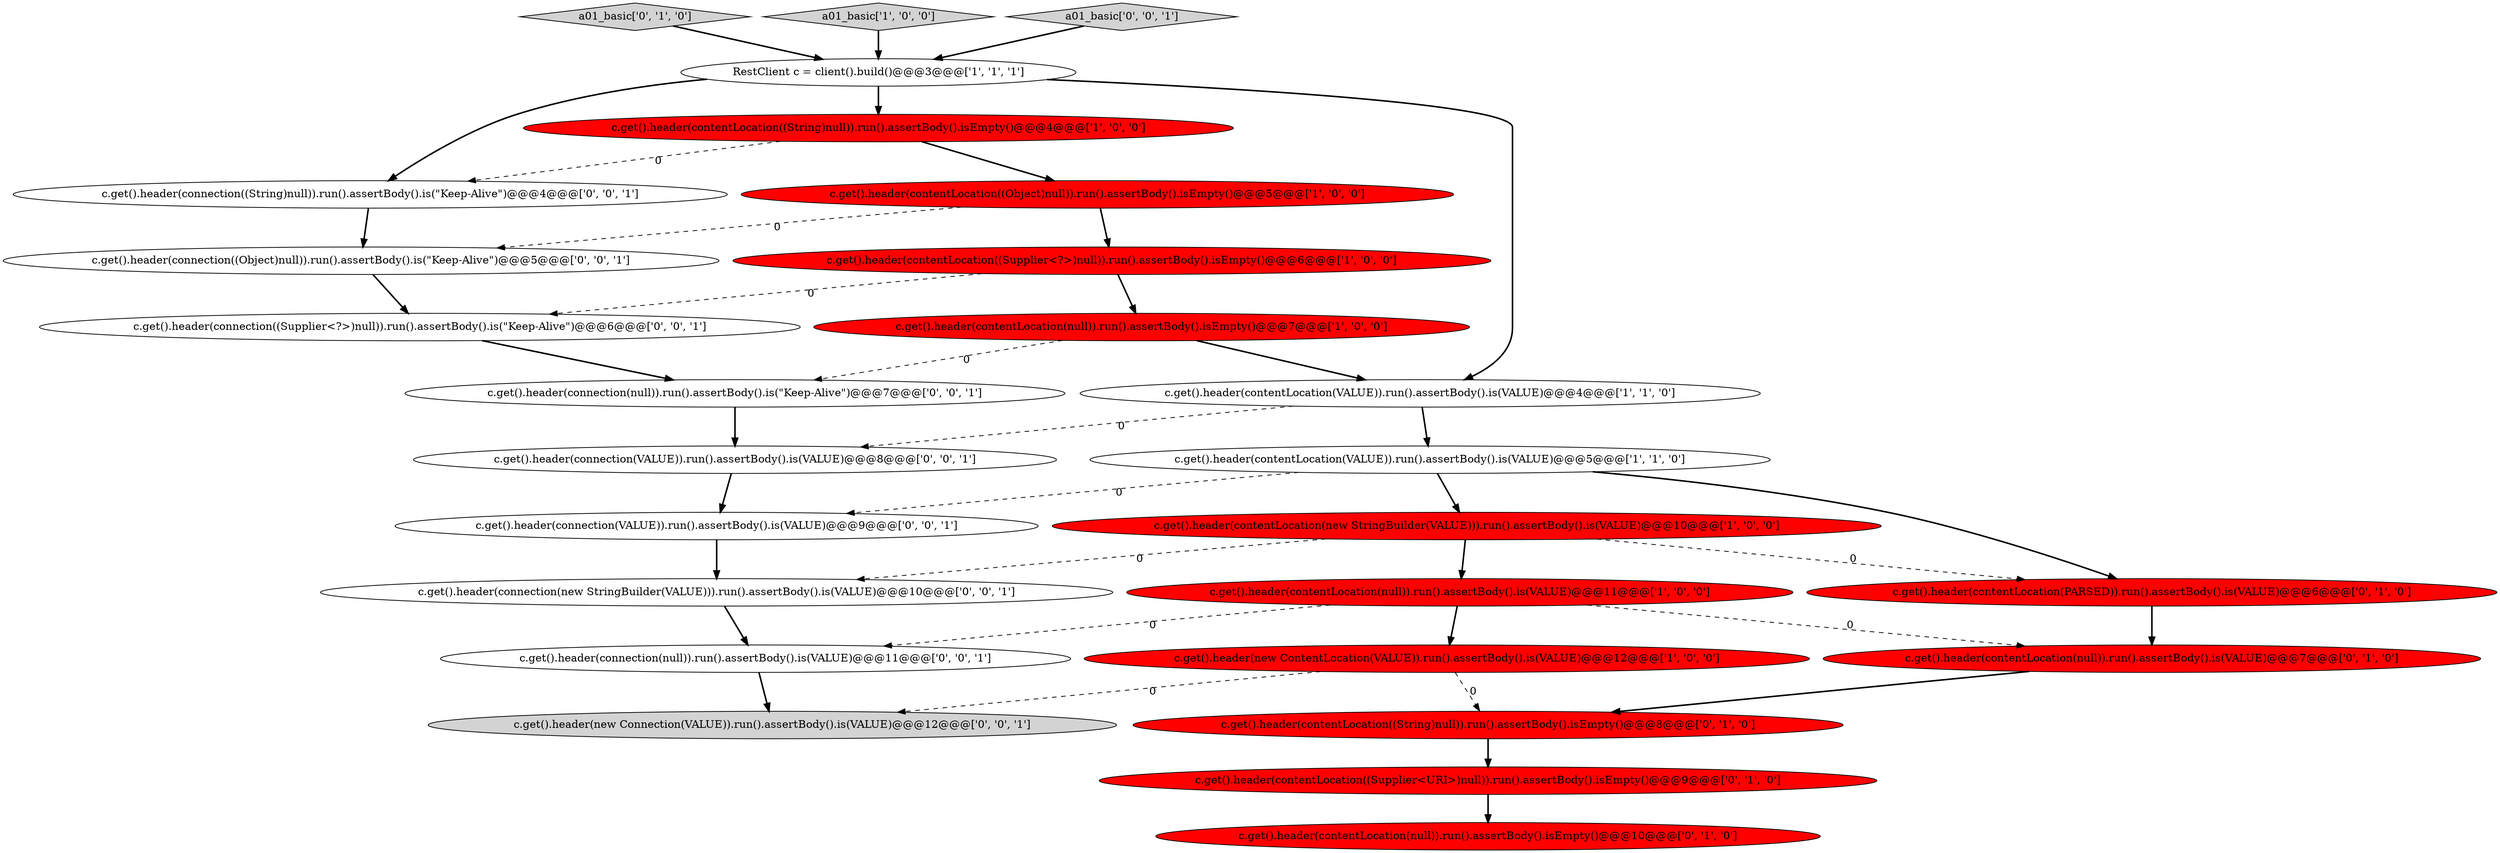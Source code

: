 digraph {
11 [style = filled, label = "a01_basic['0', '1', '0']", fillcolor = lightgray, shape = diamond image = "AAA0AAABBB2BBB"];
13 [style = filled, label = "c.get().header(contentLocation((String)null)).run().assertBody().isEmpty()@@@8@@@['0', '1', '0']", fillcolor = red, shape = ellipse image = "AAA1AAABBB2BBB"];
18 [style = filled, label = "c.get().header(connection(VALUE)).run().assertBody().is(VALUE)@@@9@@@['0', '0', '1']", fillcolor = white, shape = ellipse image = "AAA0AAABBB3BBB"];
12 [style = filled, label = "c.get().header(contentLocation(null)).run().assertBody().is(VALUE)@@@7@@@['0', '1', '0']", fillcolor = red, shape = ellipse image = "AAA1AAABBB2BBB"];
3 [style = filled, label = "c.get().header(contentLocation(new StringBuilder(VALUE))).run().assertBody().is(VALUE)@@@10@@@['1', '0', '0']", fillcolor = red, shape = ellipse image = "AAA1AAABBB1BBB"];
17 [style = filled, label = "c.get().header(connection((String)null)).run().assertBody().is(\"Keep-Alive\")@@@4@@@['0', '0', '1']", fillcolor = white, shape = ellipse image = "AAA0AAABBB3BBB"];
25 [style = filled, label = "c.get().header(connection(null)).run().assertBody().is(\"Keep-Alive\")@@@7@@@['0', '0', '1']", fillcolor = white, shape = ellipse image = "AAA0AAABBB3BBB"];
14 [style = filled, label = "c.get().header(contentLocation(PARSED)).run().assertBody().is(VALUE)@@@6@@@['0', '1', '0']", fillcolor = red, shape = ellipse image = "AAA1AAABBB2BBB"];
7 [style = filled, label = "c.get().header(contentLocation((String)null)).run().assertBody().isEmpty()@@@4@@@['1', '0', '0']", fillcolor = red, shape = ellipse image = "AAA1AAABBB1BBB"];
24 [style = filled, label = "c.get().header(connection(VALUE)).run().assertBody().is(VALUE)@@@8@@@['0', '0', '1']", fillcolor = white, shape = ellipse image = "AAA0AAABBB3BBB"];
6 [style = filled, label = "RestClient c = client().build()@@@3@@@['1', '1', '1']", fillcolor = white, shape = ellipse image = "AAA0AAABBB1BBB"];
4 [style = filled, label = "c.get().header(new ContentLocation(VALUE)).run().assertBody().is(VALUE)@@@12@@@['1', '0', '0']", fillcolor = red, shape = ellipse image = "AAA1AAABBB1BBB"];
15 [style = filled, label = "c.get().header(contentLocation((Supplier<URI>)null)).run().assertBody().isEmpty()@@@9@@@['0', '1', '0']", fillcolor = red, shape = ellipse image = "AAA1AAABBB2BBB"];
20 [style = filled, label = "c.get().header(new Connection(VALUE)).run().assertBody().is(VALUE)@@@12@@@['0', '0', '1']", fillcolor = lightgray, shape = ellipse image = "AAA0AAABBB3BBB"];
21 [style = filled, label = "c.get().header(connection(new StringBuilder(VALUE))).run().assertBody().is(VALUE)@@@10@@@['0', '0', '1']", fillcolor = white, shape = ellipse image = "AAA0AAABBB3BBB"];
2 [style = filled, label = "a01_basic['1', '0', '0']", fillcolor = lightgray, shape = diamond image = "AAA0AAABBB1BBB"];
10 [style = filled, label = "c.get().header(contentLocation((Object)null)).run().assertBody().isEmpty()@@@5@@@['1', '0', '0']", fillcolor = red, shape = ellipse image = "AAA1AAABBB1BBB"];
23 [style = filled, label = "a01_basic['0', '0', '1']", fillcolor = lightgray, shape = diamond image = "AAA0AAABBB3BBB"];
8 [style = filled, label = "c.get().header(contentLocation(VALUE)).run().assertBody().is(VALUE)@@@4@@@['1', '1', '0']", fillcolor = white, shape = ellipse image = "AAA0AAABBB1BBB"];
1 [style = filled, label = "c.get().header(contentLocation(VALUE)).run().assertBody().is(VALUE)@@@5@@@['1', '1', '0']", fillcolor = white, shape = ellipse image = "AAA0AAABBB1BBB"];
16 [style = filled, label = "c.get().header(contentLocation(null)).run().assertBody().isEmpty()@@@10@@@['0', '1', '0']", fillcolor = red, shape = ellipse image = "AAA1AAABBB2BBB"];
26 [style = filled, label = "c.get().header(connection((Object)null)).run().assertBody().is(\"Keep-Alive\")@@@5@@@['0', '0', '1']", fillcolor = white, shape = ellipse image = "AAA0AAABBB3BBB"];
0 [style = filled, label = "c.get().header(contentLocation(null)).run().assertBody().is(VALUE)@@@11@@@['1', '0', '0']", fillcolor = red, shape = ellipse image = "AAA1AAABBB1BBB"];
19 [style = filled, label = "c.get().header(connection((Supplier<?>)null)).run().assertBody().is(\"Keep-Alive\")@@@6@@@['0', '0', '1']", fillcolor = white, shape = ellipse image = "AAA0AAABBB3BBB"];
22 [style = filled, label = "c.get().header(connection(null)).run().assertBody().is(VALUE)@@@11@@@['0', '0', '1']", fillcolor = white, shape = ellipse image = "AAA0AAABBB3BBB"];
5 [style = filled, label = "c.get().header(contentLocation(null)).run().assertBody().isEmpty()@@@7@@@['1', '0', '0']", fillcolor = red, shape = ellipse image = "AAA1AAABBB1BBB"];
9 [style = filled, label = "c.get().header(contentLocation((Supplier<?>)null)).run().assertBody().isEmpty()@@@6@@@['1', '0', '0']", fillcolor = red, shape = ellipse image = "AAA1AAABBB1BBB"];
6->17 [style = bold, label=""];
5->8 [style = bold, label=""];
17->26 [style = bold, label=""];
3->21 [style = dashed, label="0"];
7->10 [style = bold, label=""];
7->17 [style = dashed, label="0"];
2->6 [style = bold, label=""];
11->6 [style = bold, label=""];
1->3 [style = bold, label=""];
5->25 [style = dashed, label="0"];
1->18 [style = dashed, label="0"];
0->12 [style = dashed, label="0"];
8->24 [style = dashed, label="0"];
26->19 [style = bold, label=""];
15->16 [style = bold, label=""];
24->18 [style = bold, label=""];
0->22 [style = dashed, label="0"];
19->25 [style = bold, label=""];
3->0 [style = bold, label=""];
9->19 [style = dashed, label="0"];
8->1 [style = bold, label=""];
12->13 [style = bold, label=""];
25->24 [style = bold, label=""];
10->26 [style = dashed, label="0"];
22->20 [style = bold, label=""];
0->4 [style = bold, label=""];
21->22 [style = bold, label=""];
4->20 [style = dashed, label="0"];
23->6 [style = bold, label=""];
14->12 [style = bold, label=""];
6->8 [style = bold, label=""];
9->5 [style = bold, label=""];
1->14 [style = bold, label=""];
10->9 [style = bold, label=""];
13->15 [style = bold, label=""];
18->21 [style = bold, label=""];
3->14 [style = dashed, label="0"];
6->7 [style = bold, label=""];
4->13 [style = dashed, label="0"];
}

